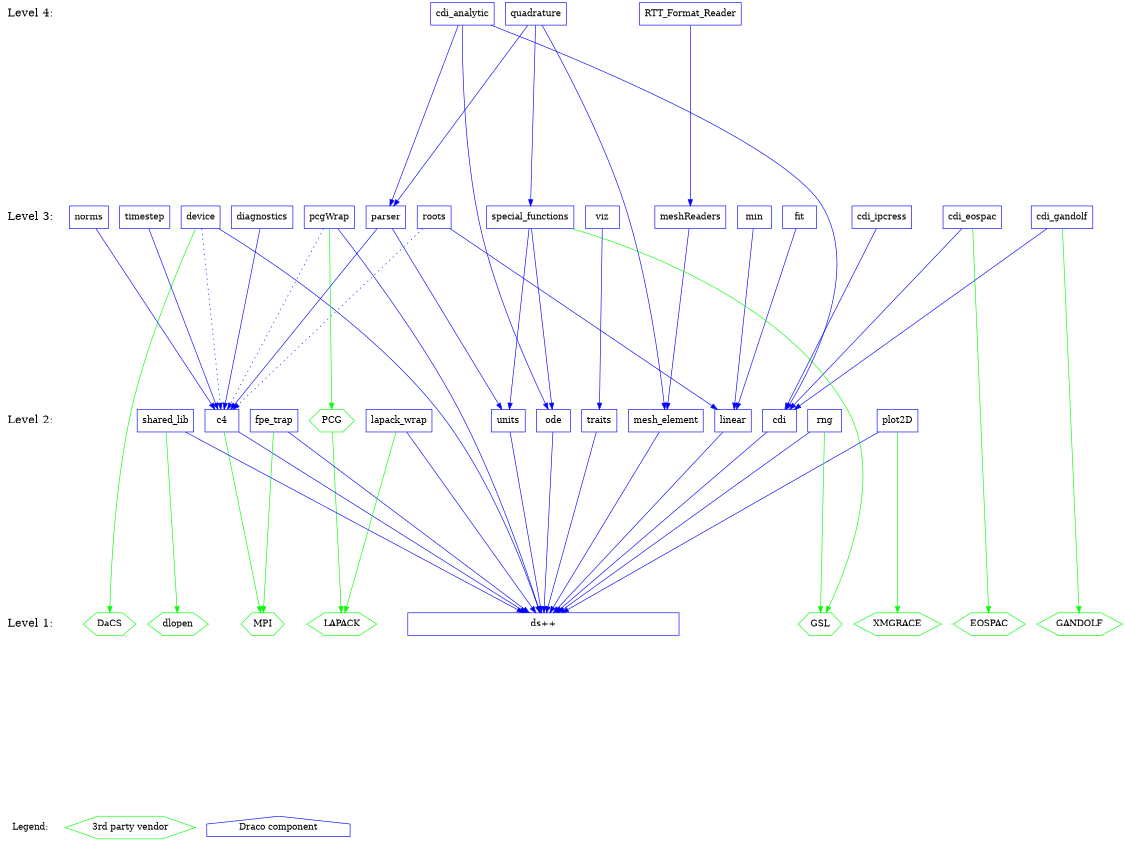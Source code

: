 digraph draco_level {
    /* graph attributes */
    center=1;
    size="7.5,10";
    ranksep=4;
    
    /* levels */
    legend [shape=plaintext, label="Legend:", fontsize=14];
    level1 [shape=plaintext, label="Level 1:", fontsize=18];
    level2 [shape=plaintext, label="Level 2:", fontsize=18];
    level3 [shape=plaintext, label="Level 3:", fontsize=18];
    level4 [shape=plaintext, label="Level 4:", fontsize=18];
/*     level5 [shape=plaintext, label="Level 5:", fontsize=18]; */
/*    level6 [shape=plaintext, label="Level 6:", fontsize=18]; */
    
    /* level6 -> level5 -> */
    level4 -> level3 -> level2 -> level1 -> legend [style=invis];
    
    /* packages */

    /* legend */
    leg_vendor [shape=box, label="3rd party vendor", color=green, shape=hexagon];
    leg_draco  [shape=box, label="Draco component",  color=blue,  shape=house ];

    /* level 1 */
    vdlopen    [shape=hexagon, color=green, label="dlopen"];
    veospac    [shape=hexagon, color=green, label="EOSPAC"];
    vgandolf   [shape=hexagon, color=green, label="GANDOLF"];
    vgrace     [shape=hexagon, color=green, label="XMGRACE"];
    vlapack    [shape=hexagon, color=green, label="LAPACK"];
    vmpi       [shape=hexagon, color=green, label="MPI"];
    vdacs      [shape=hexagon, color=green, label="DaCS"];
        
    dsxx [shape=box, color=blue, label="ds++", width=6];
    
    /* level 2 */
    vgsl       [shape=hexagon, color=green, label="GSL"];
    vpcg       [shape=hexagon, color=green, label="PCG"];

    c4         [shape=box, color=blue, label="c4"];
    cdi        [shape=box, color=blue, label="cdi"];
    fpetrap    [shape=box, color=blue, label="fpe_trap"];
    lapack     [shape=box, color=blue, label="lapack_wrap"];
    linear     [shape=box, color=blue, label="linear"];
    meshelement [shape=box, color=blue, label="mesh_element"];
    ode        [shape=box, color=blue, label="ode"];
    plot       [shape=box, color=blue, label="plot2D"];
    rng        [shape=box, color=blue, label="rng"];
    shlib      [shape=box, color=blue, label="shared_lib"];
    traits     [shape=box, color=blue, label="traits"];
    units      [shape=box, color=blue, label="units"];
        
    /* level 3 */
    device    [shape=box, color=blue, label="device"];
    cdieos    [shape=box, color=blue, label="cdi_eospac"];
    cdigan    [shape=box, color=blue, label="cdi_gandolf"];
    cdiip     [shape=box, color=blue, label="cdi_ipcress"];
    diagnostics [shape=box, color=blue, label="diagnostics"];
    fit       [shape=box, color=blue, label="fit"];
    meshread  [shape=box, color=blue, label="meshReaders"];
    min       [shape=box, color=blue, label="min"];
    norms     [shape=box, color=blue, label="norms"];
    parser    [shape=box, color=blue, label="parser"];
    pcg       [shape=box, color=blue, label="pcgWrap"];
    roots     [shape=box, color=blue, label="roots"];
    sf        [shape=box, color=blue, label="special_functions"];
    timestep  [shape=box, color=blue, label="timestep"];
    viz       [shape=box, color=blue, label="viz"];
    
    /* level 4 */
    cdianal   [shape=box, color=blue, label="cdi_analytic"];
    quad      [shape=box, color=blue, label="quadrature"];
    rttread   [shape=box, color=blue, label="RTT_Format_Reader"];
    
    /* dependencies */
    {rank=same; legend leg_vendor leg_draco};
    {rank=same; level1 dsxx vlapack vmpi veospac vgandolf vgrace vdlopen vgsl vdacs};
    {rank=same; level2 shlib plot lapack traits c4 fpetrap units cdi vpcg ode linear};
    {rank=same; level3 viz timestep cdieos cdigan pcg meshread parser sf};
    {rank=same; level4 rttread quad};
    
    /* draco packages */

    /* NOTE:  hidden dependencies are in comments at the end of each line.
     * For example if a package depends on c4 it implicitly depends on dsxx
     * as well.  The dependency on dsxx is not shown explicitly on the
     * graph. 
    
    /* level 2 */
    c4          -> {dsxx}        [color=blue];
    c4          -> {vmpi}        [color=green];
    cdi         -> {dsxx}        [color=blue];
    fpetrap     -> {dsxx}        [color=blue];
    fpetrap     -> {vmpi}        [color=green];
    lapack      -> {dsxx}        [color=blue];
    lapack      -> {vlapack}     [color=green];
    linear      -> {dsxx}        [color=blue];
    meshelement -> {dsxx}        [color=blue];
    ode         -> {dsxx}        [color=blue];
    plot        -> {dsxx}        [color=blue];
    plot        -> {vgrace}      [color=green];
    rng         -> {dsxx}        [color=blue];
    rng         -> {vgsl}        [color=green];
    shlib       -> {dsxx}        [color=blue];
    shlib       -> {vdlopen}     [color=green];
    traits      -> {dsxx}        [color=blue];
    units       -> {dsxx}        [color=blue];
    vpcg        -> {vlapack}     [color=green];
    
    /* level 3 */
    device      -> {dsxx}        [color=blue];
    device      -> {c4}          [color=blue, style=dotted];
    device      -> {vdacs}       [color=green];
    cdieos      -> {cdi}         [color=blue];
    cdieos      -> {veospac}     [color=green]; 
    cdigan      -> {cdi}         [color=blue]; 
    cdigan      -> {vgandolf}    [color=green];
    cdiip       -> {cdi}         [color=blue];
    diagnostics -> {c4}          [color=blue];
    fit         -> {linear}      [color=blue];
    meshread    -> {meshelement} [color=blue];
    min         -> {linear}      [color=blue];
    norms       -> {c4}          [color=blue];
    parser      -> {c4 units}    [color=blue];
    pcg         -> {c4}          [color=blue style=dotted];
    pcg         -> {dsxx}        [color=blue];
    pcg         -> {vpcg}        [color=green];
    roots       -> {linear}      [color=blue];
    roots       -> {c4}          [color=blue, style=dotted];
    sf          -> {units ode}   [color=blue];
    sf          -> {vgsl}        [color=green];
    timestep    -> {c4}          [color=blue];
    viz         -> {traits}      [color=blue];

    /* level 4 */
    cdianal     -> {parser cdi ode}        [color=blue];
    quad        -> {sf meshelement parser} [color=blue];
    rttread     -> {meshread}              [color=blue];

}
